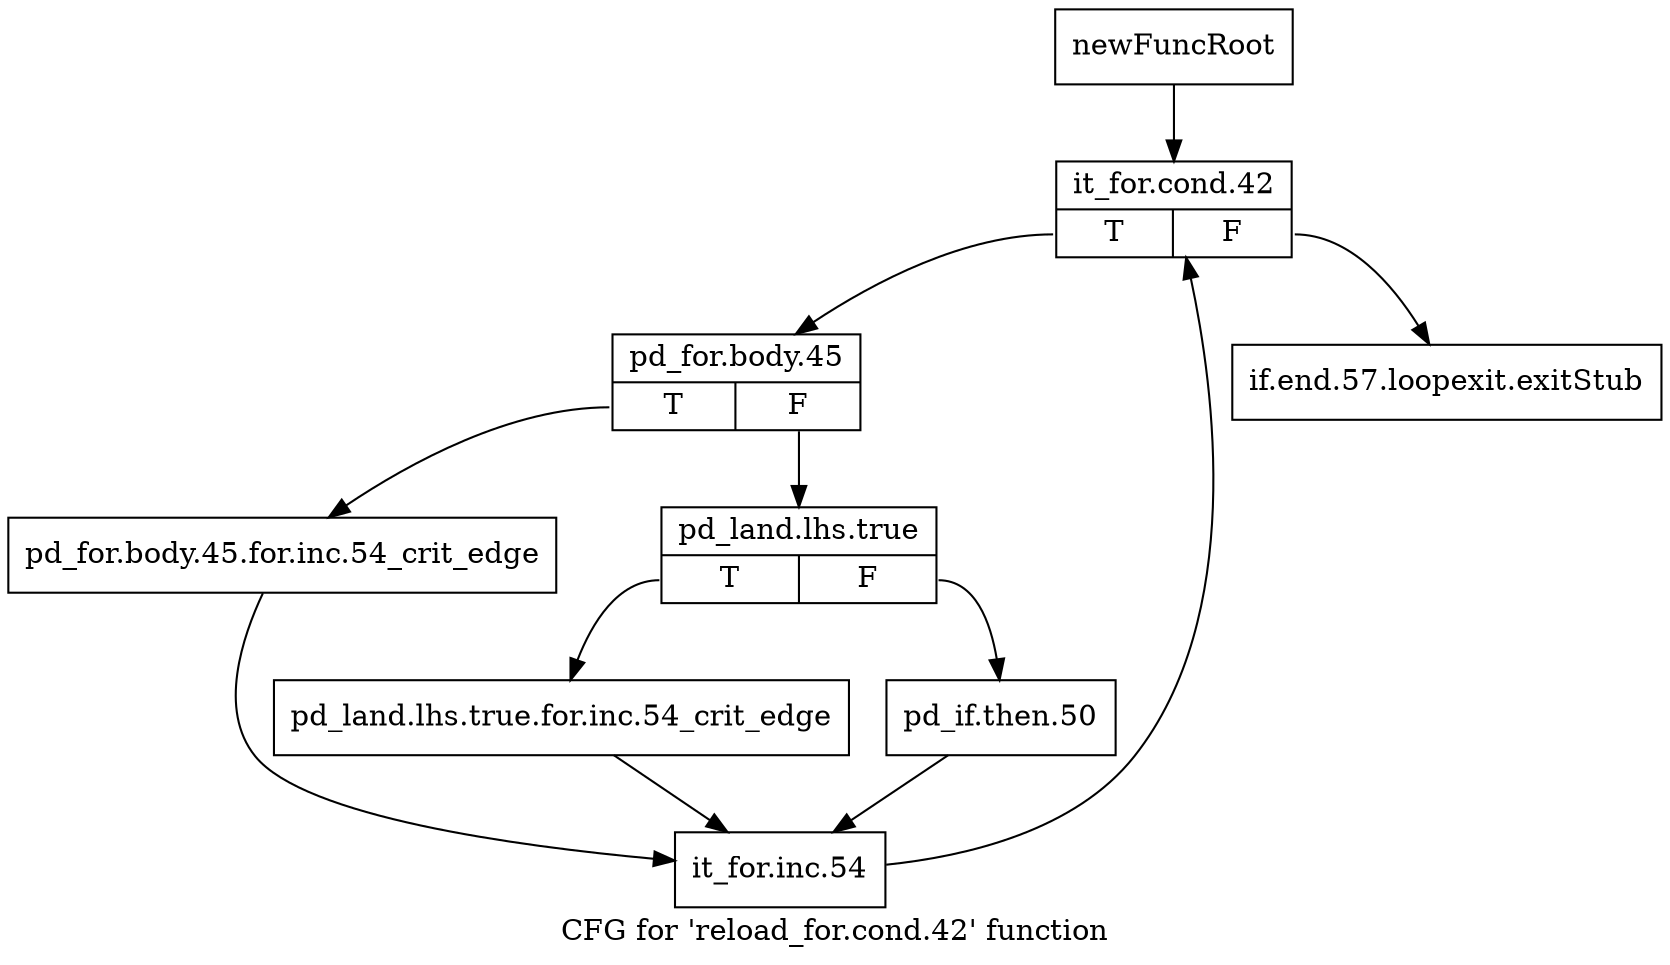 digraph "CFG for 'reload_for.cond.42' function" {
	label="CFG for 'reload_for.cond.42' function";

	Node0xbdb8ed0 [shape=record,label="{newFuncRoot}"];
	Node0xbdb8ed0 -> Node0xbdb8f70;
	Node0xbdb8f20 [shape=record,label="{if.end.57.loopexit.exitStub}"];
	Node0xbdb8f70 [shape=record,label="{it_for.cond.42|{<s0>T|<s1>F}}"];
	Node0xbdb8f70:s0 -> Node0xbdb8fc0;
	Node0xbdb8f70:s1 -> Node0xbdb8f20;
	Node0xbdb8fc0 [shape=record,label="{pd_for.body.45|{<s0>T|<s1>F}}"];
	Node0xbdb8fc0:s0 -> Node0xbdb9100;
	Node0xbdb8fc0:s1 -> Node0xbdb9010;
	Node0xbdb9010 [shape=record,label="{pd_land.lhs.true|{<s0>T|<s1>F}}"];
	Node0xbdb9010:s0 -> Node0xbdb90b0;
	Node0xbdb9010:s1 -> Node0xbdb9060;
	Node0xbdb9060 [shape=record,label="{pd_if.then.50}"];
	Node0xbdb9060 -> Node0xbdcd100;
	Node0xbdb90b0 [shape=record,label="{pd_land.lhs.true.for.inc.54_crit_edge}"];
	Node0xbdb90b0 -> Node0xbdcd100;
	Node0xbdb9100 [shape=record,label="{pd_for.body.45.for.inc.54_crit_edge}"];
	Node0xbdb9100 -> Node0xbdcd100;
	Node0xbdcd100 [shape=record,label="{it_for.inc.54}"];
	Node0xbdcd100 -> Node0xbdb8f70;
}
